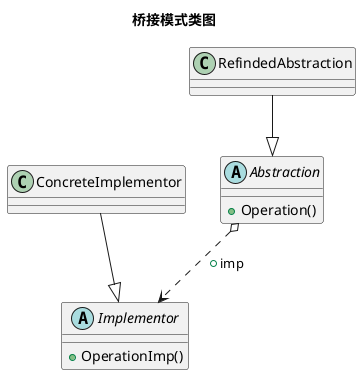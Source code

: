 @startuml

title 桥接模式类图

abstract class Abstraction {
    + Operation()
}

class RefindedAbstraction

RefindedAbstraction --|> Abstraction

abstract class Implementor {
    + OperationImp()
}

class ConcreteImplementor

ConcreteImplementor --|> Implementor

Abstraction o..> Implementor:+imp

@enduml
